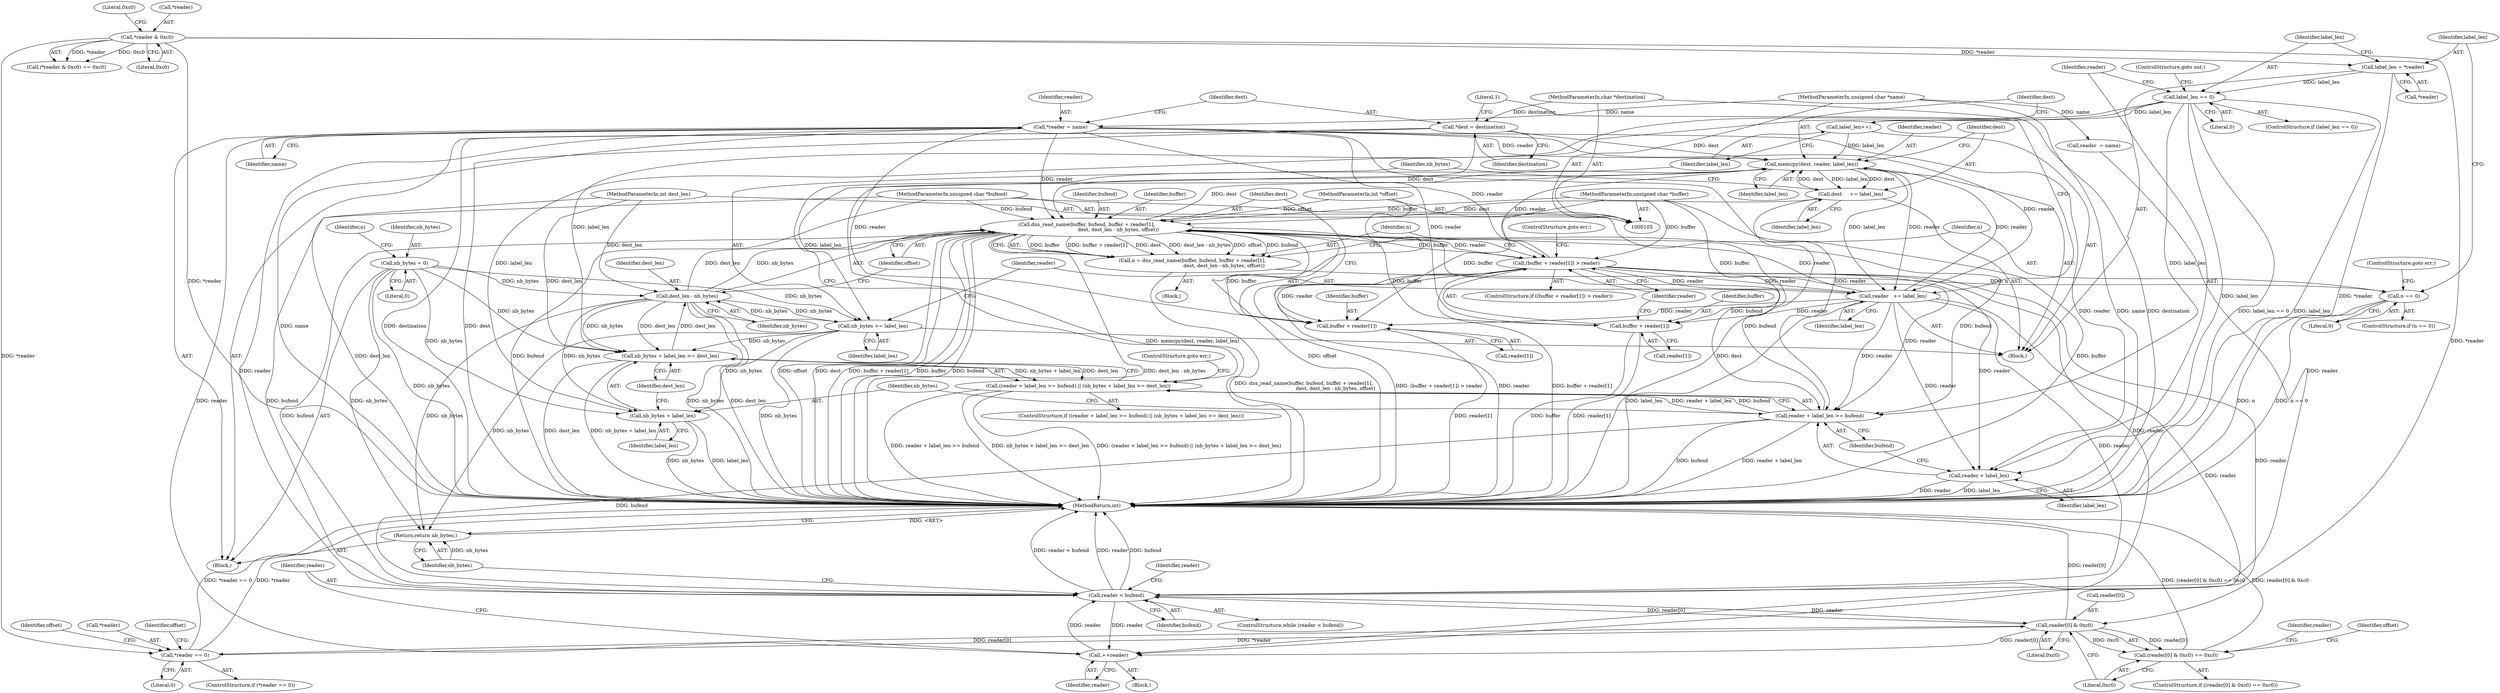 digraph "1_haproxy_58df5aea0a0c926b2238f65908f5e9f83d1cca25@pointer" {
"1000194" [label="(Call,memcpy(dest, reader, label_len))"];
"1000152" [label="(Call,dns_read_name(buffer, bufend, buffer + reader[1],\n                                         dest, dest_len - nb_bytes, offset))"];
"1000106" [label="(MethodParameterIn,unsigned char *buffer)"];
"1000198" [label="(Call,dest     += label_len)"];
"1000194" [label="(Call,memcpy(dest, reader, label_len))"];
"1000127" [label="(Call,*dest = destination)"];
"1000109" [label="(MethodParameterIn,char *destination)"];
"1000142" [label="(Call,(buffer + reader[1]) > reader)"];
"1000204" [label="(Call,reader   += label_len)"];
"1000123" [label="(Call,*reader = name)"];
"1000108" [label="(MethodParameterIn,unsigned char *name)"];
"1000192" [label="(Call,label_len++)"];
"1000175" [label="(Call,label_len == 0)"];
"1000170" [label="(Call,label_len = *reader)"];
"1000135" [label="(Call,*reader & 0xc0)"];
"1000161" [label="(Call,dest_len - nb_bytes)"];
"1000186" [label="(Call,nb_bytes + label_len >= dest_len)"];
"1000114" [label="(Call,nb_bytes = 0)"];
"1000201" [label="(Call,nb_bytes += label_len)"];
"1000110" [label="(MethodParameterIn,int dest_len)"];
"1000111" [label="(MethodParameterIn,int *offset)"];
"1000181" [label="(Call,reader + label_len >= bufend)"];
"1000107" [label="(MethodParameterIn,unsigned char *bufend)"];
"1000155" [label="(Call,buffer + reader[1])"];
"1000180" [label="(Call,(reader + label_len >= bufend) || (nb_bytes + label_len >= dest_len))"];
"1000216" [label="(Call,reader < bufend)"];
"1000222" [label="(Call,reader[0] & 0xc0)"];
"1000221" [label="(Call,(reader[0] & 0xc0) == 0xc0)"];
"1000236" [label="(Call,*reader == 0)"];
"1000250" [label="(Call,++reader)"];
"1000182" [label="(Call,reader + label_len)"];
"1000187" [label="(Call,nb_bytes + label_len)"];
"1000252" [label="(Return,return nb_bytes;)"];
"1000143" [label="(Call,buffer + reader[1])"];
"1000150" [label="(Call,n = dns_read_name(buffer, bufend, buffer + reader[1],\n                                         dest, dest_len - nb_bytes, offset))"];
"1000166" [label="(Call,n == 0)"];
"1000135" [label="(Call,*reader & 0xc0)"];
"1000219" [label="(Block,)"];
"1000150" [label="(Call,n = dns_read_name(buffer, bufend, buffer + reader[1],\n                                         dest, dest_len - nb_bytes, offset))"];
"1000163" [label="(Identifier,nb_bytes)"];
"1000116" [label="(Literal,0)"];
"1000156" [label="(Identifier,buffer)"];
"1000191" [label="(ControlStructure,goto err;)"];
"1000161" [label="(Call,dest_len - nb_bytes)"];
"1000257" [label="(MethodReturn,int)"];
"1000250" [label="(Call,++reader)"];
"1000176" [label="(Identifier,label_len)"];
"1000199" [label="(Identifier,dest)"];
"1000179" [label="(ControlStructure,if ((reader + label_len >= bufend) || (nb_bytes + label_len >= dest_len)))"];
"1000192" [label="(Call,label_len++)"];
"1000107" [label="(MethodParameterIn,unsigned char *bufend)"];
"1000125" [label="(Identifier,name)"];
"1000165" [label="(ControlStructure,if (n == 0))"];
"1000143" [label="(Call,buffer + reader[1])"];
"1000154" [label="(Identifier,bufend)"];
"1000196" [label="(Identifier,reader)"];
"1000134" [label="(Call,(*reader & 0xc0) == 0xc0)"];
"1000239" [label="(Literal,0)"];
"1000172" [label="(Call,*reader)"];
"1000222" [label="(Call,reader[0] & 0xc0)"];
"1000186" [label="(Call,nb_bytes + label_len >= dest_len)"];
"1000183" [label="(Identifier,reader)"];
"1000123" [label="(Call,*reader = name)"];
"1000185" [label="(Identifier,bufend)"];
"1000166" [label="(Call,n == 0)"];
"1000243" [label="(Identifier,offset)"];
"1000142" [label="(Call,(buffer + reader[1]) > reader)"];
"1000127" [label="(Call,*dest = destination)"];
"1000132" [label="(Block,)"];
"1000177" [label="(Literal,0)"];
"1000148" [label="(Identifier,reader)"];
"1000203" [label="(Identifier,label_len)"];
"1000170" [label="(Call,label_len = *reader)"];
"1000236" [label="(Call,*reader == 0)"];
"1000140" [label="(Block,)"];
"1000167" [label="(Identifier,n)"];
"1000205" [label="(Identifier,reader)"];
"1000131" [label="(Literal,1)"];
"1000174" [label="(ControlStructure,if (label_len == 0))"];
"1000149" [label="(ControlStructure,goto err;)"];
"1000164" [label="(Identifier,offset)"];
"1000184" [label="(Identifier,label_len)"];
"1000190" [label="(Identifier,dest_len)"];
"1000182" [label="(Call,reader + label_len)"];
"1000141" [label="(ControlStructure,if ((buffer + reader[1]) > reader))"];
"1000151" [label="(Identifier,n)"];
"1000139" [label="(Literal,0xc0)"];
"1000221" [label="(Call,(reader[0] & 0xc0) == 0xc0)"];
"1000235" [label="(ControlStructure,if (*reader == 0))"];
"1000237" [label="(Call,*reader)"];
"1000231" [label="(Identifier,offset)"];
"1000251" [label="(Identifier,reader)"];
"1000160" [label="(Identifier,dest)"];
"1000217" [label="(Identifier,reader)"];
"1000119" [label="(Identifier,n)"];
"1000157" [label="(Call,reader[1])"];
"1000224" [label="(Identifier,reader)"];
"1000138" [label="(Literal,0xc0)"];
"1000129" [label="(Identifier,destination)"];
"1000128" [label="(Identifier,dest)"];
"1000111" [label="(MethodParameterIn,int *offset)"];
"1000187" [label="(Call,nb_bytes + label_len)"];
"1000215" [label="(ControlStructure,while (reader < bufend))"];
"1000115" [label="(Identifier,nb_bytes)"];
"1000201" [label="(Call,nb_bytes += label_len)"];
"1000169" [label="(ControlStructure,goto err;)"];
"1000189" [label="(Identifier,label_len)"];
"1000109" [label="(MethodParameterIn,char *destination)"];
"1000136" [label="(Call,*reader)"];
"1000168" [label="(Literal,0)"];
"1000188" [label="(Identifier,nb_bytes)"];
"1000181" [label="(Call,reader + label_len >= bufend)"];
"1000200" [label="(Identifier,label_len)"];
"1000206" [label="(Identifier,label_len)"];
"1000110" [label="(MethodParameterIn,int dest_len)"];
"1000195" [label="(Identifier,dest)"];
"1000112" [label="(Block,)"];
"1000220" [label="(ControlStructure,if ((reader[0] & 0xc0) == 0xc0))"];
"1000153" [label="(Identifier,buffer)"];
"1000218" [label="(Identifier,bufend)"];
"1000180" [label="(Call,(reader + label_len >= bufend) || (nb_bytes + label_len >= dest_len))"];
"1000223" [label="(Call,reader[0])"];
"1000253" [label="(Identifier,nb_bytes)"];
"1000144" [label="(Identifier,buffer)"];
"1000124" [label="(Identifier,reader)"];
"1000202" [label="(Identifier,nb_bytes)"];
"1000248" [label="(Identifier,offset)"];
"1000198" [label="(Call,dest     += label_len)"];
"1000197" [label="(Identifier,label_len)"];
"1000175" [label="(Call,label_len == 0)"];
"1000162" [label="(Identifier,dest_len)"];
"1000155" [label="(Call,buffer + reader[1])"];
"1000194" [label="(Call,memcpy(dest, reader, label_len))"];
"1000108" [label="(MethodParameterIn,unsigned char *name)"];
"1000204" [label="(Call,reader   += label_len)"];
"1000216" [label="(Call,reader < bufend)"];
"1000178" [label="(ControlStructure,goto out;)"];
"1000208" [label="(Call,reader  = name)"];
"1000114" [label="(Call,nb_bytes = 0)"];
"1000238" [label="(Identifier,reader)"];
"1000227" [label="(Literal,0xc0)"];
"1000145" [label="(Call,reader[1])"];
"1000193" [label="(Identifier,label_len)"];
"1000152" [label="(Call,dns_read_name(buffer, bufend, buffer + reader[1],\n                                         dest, dest_len - nb_bytes, offset))"];
"1000252" [label="(Return,return nb_bytes;)"];
"1000106" [label="(MethodParameterIn,unsigned char *buffer)"];
"1000226" [label="(Literal,0xc0)"];
"1000171" [label="(Identifier,label_len)"];
"1000194" -> "1000132"  [label="AST: "];
"1000194" -> "1000197"  [label="CFG: "];
"1000195" -> "1000194"  [label="AST: "];
"1000196" -> "1000194"  [label="AST: "];
"1000197" -> "1000194"  [label="AST: "];
"1000199" -> "1000194"  [label="CFG: "];
"1000194" -> "1000257"  [label="DDG: memcpy(dest, reader, label_len)"];
"1000152" -> "1000194"  [label="DDG: dest"];
"1000198" -> "1000194"  [label="DDG: dest"];
"1000127" -> "1000194"  [label="DDG: dest"];
"1000142" -> "1000194"  [label="DDG: reader"];
"1000204" -> "1000194"  [label="DDG: reader"];
"1000123" -> "1000194"  [label="DDG: reader"];
"1000192" -> "1000194"  [label="DDG: label_len"];
"1000194" -> "1000198"  [label="DDG: label_len"];
"1000194" -> "1000198"  [label="DDG: dest"];
"1000194" -> "1000201"  [label="DDG: label_len"];
"1000194" -> "1000204"  [label="DDG: label_len"];
"1000194" -> "1000204"  [label="DDG: reader"];
"1000152" -> "1000150"  [label="AST: "];
"1000152" -> "1000164"  [label="CFG: "];
"1000153" -> "1000152"  [label="AST: "];
"1000154" -> "1000152"  [label="AST: "];
"1000155" -> "1000152"  [label="AST: "];
"1000160" -> "1000152"  [label="AST: "];
"1000161" -> "1000152"  [label="AST: "];
"1000164" -> "1000152"  [label="AST: "];
"1000150" -> "1000152"  [label="CFG: "];
"1000152" -> "1000257"  [label="DDG: offset"];
"1000152" -> "1000257"  [label="DDG: dest"];
"1000152" -> "1000257"  [label="DDG: buffer + reader[1]"];
"1000152" -> "1000257"  [label="DDG: buffer"];
"1000152" -> "1000257"  [label="DDG: bufend"];
"1000152" -> "1000257"  [label="DDG: dest_len - nb_bytes"];
"1000152" -> "1000142"  [label="DDG: buffer"];
"1000152" -> "1000143"  [label="DDG: buffer"];
"1000152" -> "1000150"  [label="DDG: buffer"];
"1000152" -> "1000150"  [label="DDG: buffer + reader[1]"];
"1000152" -> "1000150"  [label="DDG: dest"];
"1000152" -> "1000150"  [label="DDG: dest_len - nb_bytes"];
"1000152" -> "1000150"  [label="DDG: offset"];
"1000152" -> "1000150"  [label="DDG: bufend"];
"1000106" -> "1000152"  [label="DDG: buffer"];
"1000198" -> "1000152"  [label="DDG: dest"];
"1000127" -> "1000152"  [label="DDG: dest"];
"1000161" -> "1000152"  [label="DDG: dest_len"];
"1000161" -> "1000152"  [label="DDG: nb_bytes"];
"1000111" -> "1000152"  [label="DDG: offset"];
"1000181" -> "1000152"  [label="DDG: bufend"];
"1000107" -> "1000152"  [label="DDG: bufend"];
"1000142" -> "1000152"  [label="DDG: reader"];
"1000204" -> "1000152"  [label="DDG: reader"];
"1000123" -> "1000152"  [label="DDG: reader"];
"1000152" -> "1000155"  [label="DDG: buffer"];
"1000152" -> "1000181"  [label="DDG: bufend"];
"1000152" -> "1000216"  [label="DDG: bufend"];
"1000106" -> "1000105"  [label="AST: "];
"1000106" -> "1000257"  [label="DDG: buffer"];
"1000106" -> "1000142"  [label="DDG: buffer"];
"1000106" -> "1000143"  [label="DDG: buffer"];
"1000106" -> "1000155"  [label="DDG: buffer"];
"1000198" -> "1000132"  [label="AST: "];
"1000198" -> "1000200"  [label="CFG: "];
"1000199" -> "1000198"  [label="AST: "];
"1000200" -> "1000198"  [label="AST: "];
"1000202" -> "1000198"  [label="CFG: "];
"1000198" -> "1000257"  [label="DDG: dest"];
"1000127" -> "1000112"  [label="AST: "];
"1000127" -> "1000129"  [label="CFG: "];
"1000128" -> "1000127"  [label="AST: "];
"1000129" -> "1000127"  [label="AST: "];
"1000131" -> "1000127"  [label="CFG: "];
"1000127" -> "1000257"  [label="DDG: destination"];
"1000127" -> "1000257"  [label="DDG: dest"];
"1000109" -> "1000127"  [label="DDG: destination"];
"1000109" -> "1000105"  [label="AST: "];
"1000109" -> "1000257"  [label="DDG: destination"];
"1000142" -> "1000141"  [label="AST: "];
"1000142" -> "1000148"  [label="CFG: "];
"1000143" -> "1000142"  [label="AST: "];
"1000148" -> "1000142"  [label="AST: "];
"1000149" -> "1000142"  [label="CFG: "];
"1000151" -> "1000142"  [label="CFG: "];
"1000142" -> "1000257"  [label="DDG: (buffer + reader[1]) > reader"];
"1000142" -> "1000257"  [label="DDG: reader"];
"1000142" -> "1000257"  [label="DDG: buffer + reader[1]"];
"1000204" -> "1000142"  [label="DDG: reader"];
"1000123" -> "1000142"  [label="DDG: reader"];
"1000142" -> "1000155"  [label="DDG: reader"];
"1000142" -> "1000181"  [label="DDG: reader"];
"1000142" -> "1000182"  [label="DDG: reader"];
"1000142" -> "1000204"  [label="DDG: reader"];
"1000142" -> "1000216"  [label="DDG: reader"];
"1000142" -> "1000250"  [label="DDG: reader"];
"1000204" -> "1000132"  [label="AST: "];
"1000204" -> "1000206"  [label="CFG: "];
"1000205" -> "1000204"  [label="AST: "];
"1000206" -> "1000204"  [label="AST: "];
"1000131" -> "1000204"  [label="CFG: "];
"1000204" -> "1000257"  [label="DDG: label_len"];
"1000204" -> "1000143"  [label="DDG: reader"];
"1000204" -> "1000155"  [label="DDG: reader"];
"1000204" -> "1000181"  [label="DDG: reader"];
"1000204" -> "1000182"  [label="DDG: reader"];
"1000123" -> "1000204"  [label="DDG: reader"];
"1000204" -> "1000216"  [label="DDG: reader"];
"1000204" -> "1000250"  [label="DDG: reader"];
"1000123" -> "1000112"  [label="AST: "];
"1000123" -> "1000125"  [label="CFG: "];
"1000124" -> "1000123"  [label="AST: "];
"1000125" -> "1000123"  [label="AST: "];
"1000128" -> "1000123"  [label="CFG: "];
"1000123" -> "1000257"  [label="DDG: name"];
"1000108" -> "1000123"  [label="DDG: name"];
"1000123" -> "1000143"  [label="DDG: reader"];
"1000123" -> "1000155"  [label="DDG: reader"];
"1000123" -> "1000181"  [label="DDG: reader"];
"1000123" -> "1000182"  [label="DDG: reader"];
"1000123" -> "1000216"  [label="DDG: reader"];
"1000123" -> "1000250"  [label="DDG: reader"];
"1000108" -> "1000105"  [label="AST: "];
"1000108" -> "1000257"  [label="DDG: name"];
"1000108" -> "1000208"  [label="DDG: name"];
"1000192" -> "1000132"  [label="AST: "];
"1000192" -> "1000193"  [label="CFG: "];
"1000193" -> "1000192"  [label="AST: "];
"1000195" -> "1000192"  [label="CFG: "];
"1000175" -> "1000192"  [label="DDG: label_len"];
"1000175" -> "1000174"  [label="AST: "];
"1000175" -> "1000177"  [label="CFG: "];
"1000176" -> "1000175"  [label="AST: "];
"1000177" -> "1000175"  [label="AST: "];
"1000178" -> "1000175"  [label="CFG: "];
"1000183" -> "1000175"  [label="CFG: "];
"1000175" -> "1000257"  [label="DDG: label_len"];
"1000175" -> "1000257"  [label="DDG: label_len == 0"];
"1000170" -> "1000175"  [label="DDG: label_len"];
"1000175" -> "1000181"  [label="DDG: label_len"];
"1000175" -> "1000182"  [label="DDG: label_len"];
"1000175" -> "1000186"  [label="DDG: label_len"];
"1000175" -> "1000187"  [label="DDG: label_len"];
"1000170" -> "1000132"  [label="AST: "];
"1000170" -> "1000172"  [label="CFG: "];
"1000171" -> "1000170"  [label="AST: "];
"1000172" -> "1000170"  [label="AST: "];
"1000176" -> "1000170"  [label="CFG: "];
"1000170" -> "1000257"  [label="DDG: *reader"];
"1000135" -> "1000170"  [label="DDG: *reader"];
"1000135" -> "1000134"  [label="AST: "];
"1000135" -> "1000138"  [label="CFG: "];
"1000136" -> "1000135"  [label="AST: "];
"1000138" -> "1000135"  [label="AST: "];
"1000139" -> "1000135"  [label="CFG: "];
"1000135" -> "1000257"  [label="DDG: *reader"];
"1000135" -> "1000134"  [label="DDG: *reader"];
"1000135" -> "1000134"  [label="DDG: 0xc0"];
"1000135" -> "1000222"  [label="DDG: *reader"];
"1000135" -> "1000236"  [label="DDG: *reader"];
"1000161" -> "1000163"  [label="CFG: "];
"1000162" -> "1000161"  [label="AST: "];
"1000163" -> "1000161"  [label="AST: "];
"1000164" -> "1000161"  [label="CFG: "];
"1000161" -> "1000257"  [label="DDG: nb_bytes"];
"1000161" -> "1000257"  [label="DDG: dest_len"];
"1000186" -> "1000161"  [label="DDG: dest_len"];
"1000110" -> "1000161"  [label="DDG: dest_len"];
"1000114" -> "1000161"  [label="DDG: nb_bytes"];
"1000201" -> "1000161"  [label="DDG: nb_bytes"];
"1000161" -> "1000186"  [label="DDG: nb_bytes"];
"1000161" -> "1000186"  [label="DDG: dest_len"];
"1000161" -> "1000187"  [label="DDG: nb_bytes"];
"1000161" -> "1000201"  [label="DDG: nb_bytes"];
"1000161" -> "1000252"  [label="DDG: nb_bytes"];
"1000186" -> "1000180"  [label="AST: "];
"1000186" -> "1000190"  [label="CFG: "];
"1000187" -> "1000186"  [label="AST: "];
"1000190" -> "1000186"  [label="AST: "];
"1000180" -> "1000186"  [label="CFG: "];
"1000186" -> "1000257"  [label="DDG: dest_len"];
"1000186" -> "1000257"  [label="DDG: nb_bytes + label_len"];
"1000186" -> "1000180"  [label="DDG: nb_bytes + label_len"];
"1000186" -> "1000180"  [label="DDG: dest_len"];
"1000114" -> "1000186"  [label="DDG: nb_bytes"];
"1000201" -> "1000186"  [label="DDG: nb_bytes"];
"1000110" -> "1000186"  [label="DDG: dest_len"];
"1000114" -> "1000112"  [label="AST: "];
"1000114" -> "1000116"  [label="CFG: "];
"1000115" -> "1000114"  [label="AST: "];
"1000116" -> "1000114"  [label="AST: "];
"1000119" -> "1000114"  [label="CFG: "];
"1000114" -> "1000257"  [label="DDG: nb_bytes"];
"1000114" -> "1000187"  [label="DDG: nb_bytes"];
"1000114" -> "1000201"  [label="DDG: nb_bytes"];
"1000114" -> "1000252"  [label="DDG: nb_bytes"];
"1000201" -> "1000132"  [label="AST: "];
"1000201" -> "1000203"  [label="CFG: "];
"1000202" -> "1000201"  [label="AST: "];
"1000203" -> "1000201"  [label="AST: "];
"1000205" -> "1000201"  [label="CFG: "];
"1000201" -> "1000257"  [label="DDG: nb_bytes"];
"1000201" -> "1000187"  [label="DDG: nb_bytes"];
"1000201" -> "1000252"  [label="DDG: nb_bytes"];
"1000110" -> "1000105"  [label="AST: "];
"1000110" -> "1000257"  [label="DDG: dest_len"];
"1000111" -> "1000105"  [label="AST: "];
"1000111" -> "1000257"  [label="DDG: offset"];
"1000181" -> "1000180"  [label="AST: "];
"1000181" -> "1000185"  [label="CFG: "];
"1000182" -> "1000181"  [label="AST: "];
"1000185" -> "1000181"  [label="AST: "];
"1000188" -> "1000181"  [label="CFG: "];
"1000180" -> "1000181"  [label="CFG: "];
"1000181" -> "1000257"  [label="DDG: bufend"];
"1000181" -> "1000257"  [label="DDG: reader + label_len"];
"1000181" -> "1000180"  [label="DDG: reader + label_len"];
"1000181" -> "1000180"  [label="DDG: bufend"];
"1000107" -> "1000181"  [label="DDG: bufend"];
"1000181" -> "1000216"  [label="DDG: bufend"];
"1000107" -> "1000105"  [label="AST: "];
"1000107" -> "1000257"  [label="DDG: bufend"];
"1000107" -> "1000216"  [label="DDG: bufend"];
"1000155" -> "1000157"  [label="CFG: "];
"1000156" -> "1000155"  [label="AST: "];
"1000157" -> "1000155"  [label="AST: "];
"1000160" -> "1000155"  [label="CFG: "];
"1000155" -> "1000257"  [label="DDG: reader[1]"];
"1000180" -> "1000179"  [label="AST: "];
"1000191" -> "1000180"  [label="CFG: "];
"1000193" -> "1000180"  [label="CFG: "];
"1000180" -> "1000257"  [label="DDG: reader + label_len >= bufend"];
"1000180" -> "1000257"  [label="DDG: nb_bytes + label_len >= dest_len"];
"1000180" -> "1000257"  [label="DDG: (reader + label_len >= bufend) || (nb_bytes + label_len >= dest_len)"];
"1000216" -> "1000215"  [label="AST: "];
"1000216" -> "1000218"  [label="CFG: "];
"1000217" -> "1000216"  [label="AST: "];
"1000218" -> "1000216"  [label="AST: "];
"1000224" -> "1000216"  [label="CFG: "];
"1000253" -> "1000216"  [label="CFG: "];
"1000216" -> "1000257"  [label="DDG: reader < bufend"];
"1000216" -> "1000257"  [label="DDG: reader"];
"1000216" -> "1000257"  [label="DDG: bufend"];
"1000250" -> "1000216"  [label="DDG: reader"];
"1000222" -> "1000216"  [label="DDG: reader[0]"];
"1000208" -> "1000216"  [label="DDG: reader"];
"1000216" -> "1000222"  [label="DDG: reader"];
"1000216" -> "1000250"  [label="DDG: reader"];
"1000222" -> "1000221"  [label="AST: "];
"1000222" -> "1000226"  [label="CFG: "];
"1000223" -> "1000222"  [label="AST: "];
"1000226" -> "1000222"  [label="AST: "];
"1000227" -> "1000222"  [label="CFG: "];
"1000222" -> "1000257"  [label="DDG: reader[0]"];
"1000222" -> "1000221"  [label="DDG: reader[0]"];
"1000222" -> "1000221"  [label="DDG: 0xc0"];
"1000236" -> "1000222"  [label="DDG: *reader"];
"1000222" -> "1000236"  [label="DDG: reader[0]"];
"1000222" -> "1000250"  [label="DDG: reader[0]"];
"1000221" -> "1000220"  [label="AST: "];
"1000221" -> "1000227"  [label="CFG: "];
"1000227" -> "1000221"  [label="AST: "];
"1000231" -> "1000221"  [label="CFG: "];
"1000238" -> "1000221"  [label="CFG: "];
"1000221" -> "1000257"  [label="DDG: (reader[0] & 0xc0) == 0xc0"];
"1000221" -> "1000257"  [label="DDG: reader[0] & 0xc0"];
"1000236" -> "1000235"  [label="AST: "];
"1000236" -> "1000239"  [label="CFG: "];
"1000237" -> "1000236"  [label="AST: "];
"1000239" -> "1000236"  [label="AST: "];
"1000243" -> "1000236"  [label="CFG: "];
"1000248" -> "1000236"  [label="CFG: "];
"1000236" -> "1000257"  [label="DDG: *reader"];
"1000236" -> "1000257"  [label="DDG: *reader == 0"];
"1000250" -> "1000219"  [label="AST: "];
"1000250" -> "1000251"  [label="CFG: "];
"1000251" -> "1000250"  [label="AST: "];
"1000217" -> "1000250"  [label="CFG: "];
"1000182" -> "1000184"  [label="CFG: "];
"1000183" -> "1000182"  [label="AST: "];
"1000184" -> "1000182"  [label="AST: "];
"1000185" -> "1000182"  [label="CFG: "];
"1000182" -> "1000257"  [label="DDG: label_len"];
"1000182" -> "1000257"  [label="DDG: reader"];
"1000187" -> "1000189"  [label="CFG: "];
"1000188" -> "1000187"  [label="AST: "];
"1000189" -> "1000187"  [label="AST: "];
"1000190" -> "1000187"  [label="CFG: "];
"1000187" -> "1000257"  [label="DDG: nb_bytes"];
"1000187" -> "1000257"  [label="DDG: label_len"];
"1000252" -> "1000112"  [label="AST: "];
"1000252" -> "1000253"  [label="CFG: "];
"1000253" -> "1000252"  [label="AST: "];
"1000257" -> "1000252"  [label="CFG: "];
"1000252" -> "1000257"  [label="DDG: <RET>"];
"1000253" -> "1000252"  [label="DDG: nb_bytes"];
"1000143" -> "1000145"  [label="CFG: "];
"1000144" -> "1000143"  [label="AST: "];
"1000145" -> "1000143"  [label="AST: "];
"1000148" -> "1000143"  [label="CFG: "];
"1000143" -> "1000257"  [label="DDG: buffer"];
"1000143" -> "1000257"  [label="DDG: reader[1]"];
"1000150" -> "1000140"  [label="AST: "];
"1000151" -> "1000150"  [label="AST: "];
"1000167" -> "1000150"  [label="CFG: "];
"1000150" -> "1000257"  [label="DDG: dns_read_name(buffer, bufend, buffer + reader[1],\n                                         dest, dest_len - nb_bytes, offset)"];
"1000150" -> "1000166"  [label="DDG: n"];
"1000166" -> "1000165"  [label="AST: "];
"1000166" -> "1000168"  [label="CFG: "];
"1000167" -> "1000166"  [label="AST: "];
"1000168" -> "1000166"  [label="AST: "];
"1000169" -> "1000166"  [label="CFG: "];
"1000171" -> "1000166"  [label="CFG: "];
"1000166" -> "1000257"  [label="DDG: n == 0"];
"1000166" -> "1000257"  [label="DDG: n"];
}
